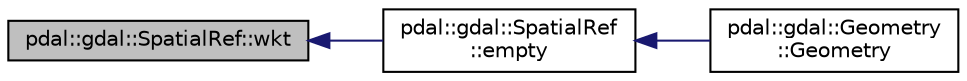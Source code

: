 digraph "pdal::gdal::SpatialRef::wkt"
{
  edge [fontname="Helvetica",fontsize="10",labelfontname="Helvetica",labelfontsize="10"];
  node [fontname="Helvetica",fontsize="10",shape=record];
  rankdir="LR";
  Node1 [label="pdal::gdal::SpatialRef::wkt",height=0.2,width=0.4,color="black", fillcolor="grey75", style="filled", fontcolor="black"];
  Node1 -> Node2 [dir="back",color="midnightblue",fontsize="10",style="solid",fontname="Helvetica"];
  Node2 [label="pdal::gdal::SpatialRef\l::empty",height=0.2,width=0.4,color="black", fillcolor="white", style="filled",URL="$classpdal_1_1gdal_1_1SpatialRef.html#a7c333d474f0897a3db6089a494c14dce"];
  Node2 -> Node3 [dir="back",color="midnightblue",fontsize="10",style="solid",fontname="Helvetica"];
  Node3 [label="pdal::gdal::Geometry\l::Geometry",height=0.2,width=0.4,color="black", fillcolor="white", style="filled",URL="$classpdal_1_1gdal_1_1Geometry.html#a5137f81387e8554b4f0c969bf0c9ac02"];
}
